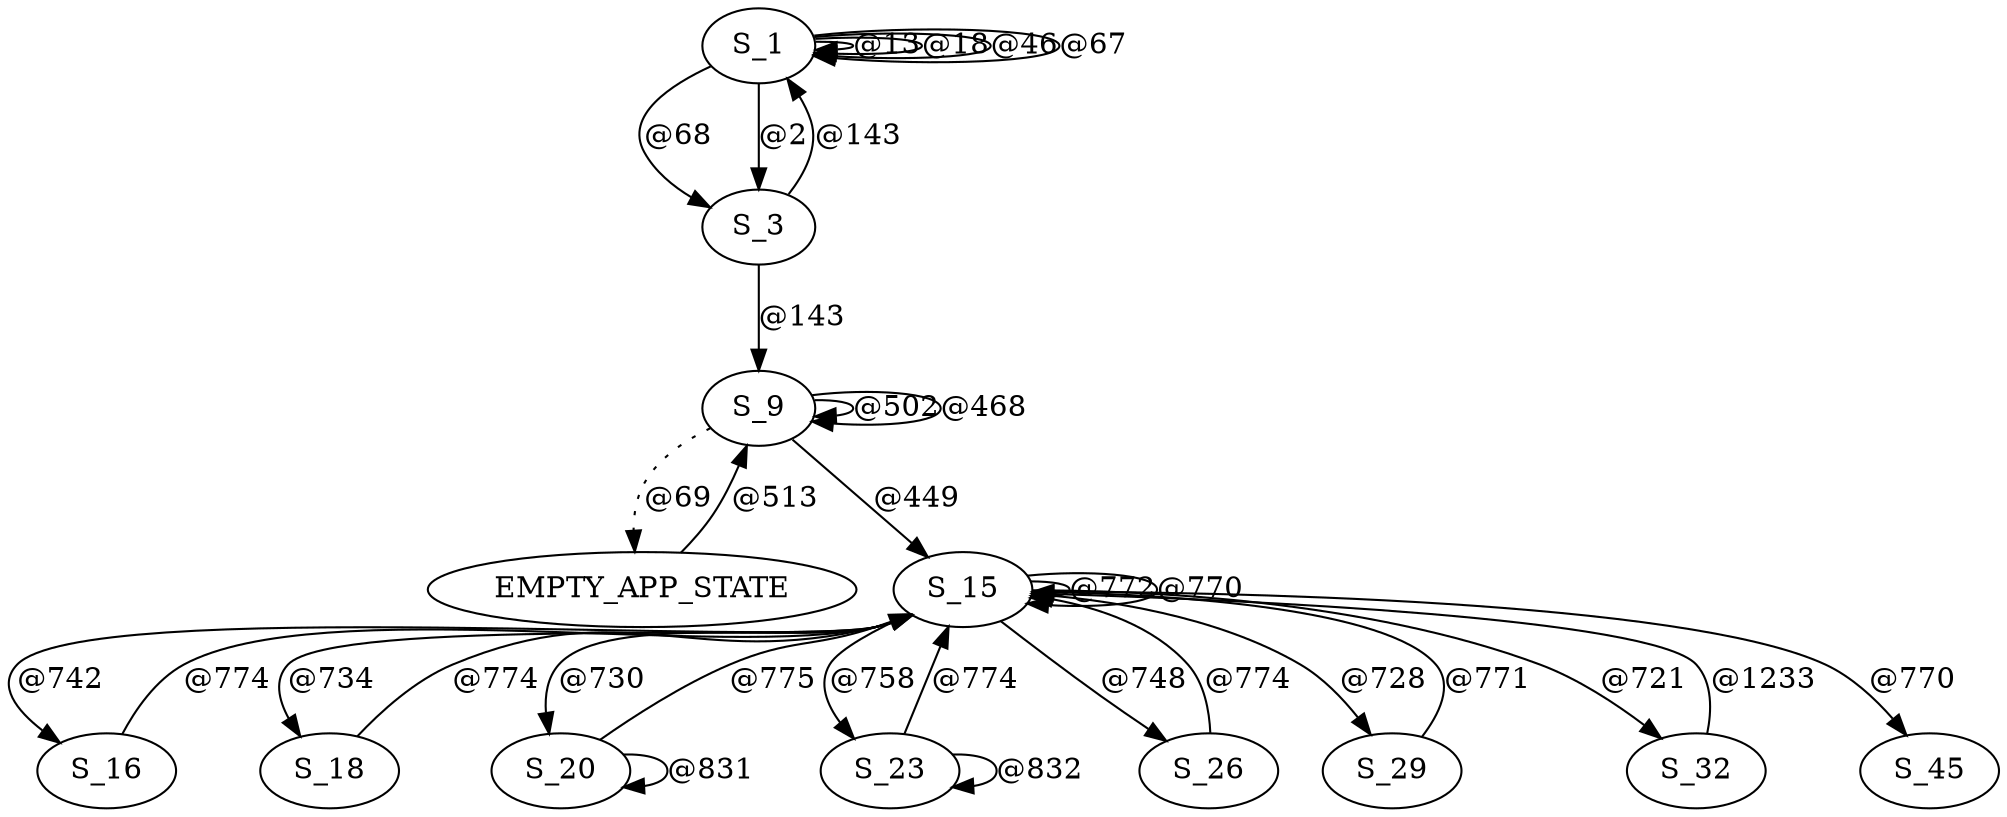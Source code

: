 digraph graphtest {
  S_1 -> S_1  [ label="@13"] ;
  S_1 -> S_3  [ label="@68"] ;
  S_1 -> S_1  [ label="@18"] ;
  S_1 -> S_1  [ label="@46"] ;
  S_1 -> S_1  [ label="@67"] ;
  S_1 -> S_3  [ label="@2"] ;
  S_3 -> S_1  [ label="@143"] ;
  S_3 -> S_9  [ label="@143"] ;
  S_9 -> EMPTY_APP_STATE  [ style=dotted,label="@69"] ;
  S_9 -> S_9  [ label="@502"] ;
  S_9 -> S_9  [ label="@468"] ;
  S_9 -> S_15  [ label="@449"] ;
  EMPTY_APP_STATE -> S_9  [ label="@513"] ;
  S_15 -> S_16  [ label="@742"] ;
  S_15 -> S_18  [ label="@734"] ;
  S_15 -> S_20  [ label="@730"] ;
  S_15 -> S_23  [ label="@758"] ;
  S_15 -> S_26  [ label="@748"] ;
  S_15 -> S_15  [ label="@772"] ;
  S_15 -> S_29  [ label="@728"] ;
  S_15 -> S_32  [ label="@721"] ;
  S_15 -> S_15  [ label="@770"] ;
  S_15 -> S_45  [ label="@770"] ;
  S_16 -> S_15  [ label="@774"] ;
  S_18 -> S_15  [ label="@774"] ;
  S_20 -> S_20  [ label="@831"] ;
  S_20 -> S_15  [ label="@775"] ;
  S_23 -> S_23  [ label="@832"] ;
  S_23 -> S_15  [ label="@774"] ;
  S_26 -> S_15  [ label="@774"] ;
  S_29 -> S_15  [ label="@771"] ;
  S_32 -> S_15  [ label="@1233"] ;
}